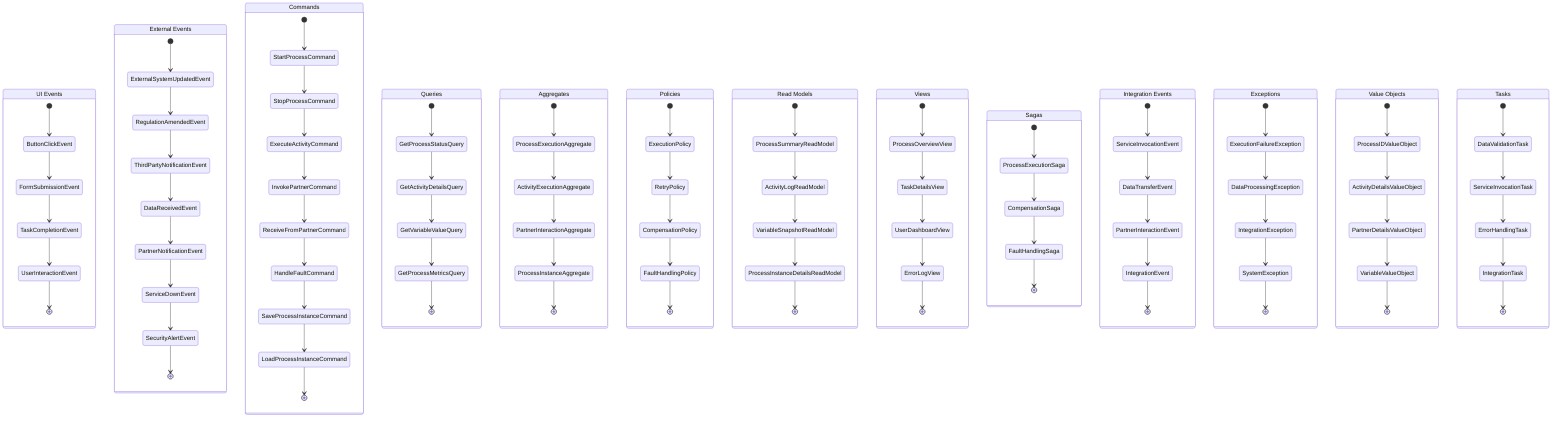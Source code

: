 stateDiagram-v2
  state "UI Events" as UI {
    [*] --> ButtonClickEvent
    ButtonClickEvent --> FormSubmissionEvent
    FormSubmissionEvent --> TaskCompletionEvent
    TaskCompletionEvent --> UserInteractionEvent
    UserInteractionEvent --> [*]
  }
  state "External Events" as EE {
    [*] --> ExternalSystemUpdatedEvent
    ExternalSystemUpdatedEvent --> RegulationAmendedEvent
    RegulationAmendedEvent --> ThirdPartyNotificationEvent
    ThirdPartyNotificationEvent --> DataReceivedEvent
    DataReceivedEvent --> PartnerNotificationEvent
    PartnerNotificationEvent --> ServiceDownEvent
    ServiceDownEvent --> SecurityAlertEvent
    SecurityAlertEvent --> [*]
  }
  state "Commands" as C {
    [*] --> StartProcessCommand
    StartProcessCommand --> StopProcessCommand
    StopProcessCommand --> ExecuteActivityCommand
    ExecuteActivityCommand --> InvokePartnerCommand
    InvokePartnerCommand --> ReceiveFromPartnerCommand
    ReceiveFromPartnerCommand --> HandleFaultCommand
    HandleFaultCommand --> SaveProcessInstanceCommand
    SaveProcessInstanceCommand --> LoadProcessInstanceCommand
    LoadProcessInstanceCommand --> [*]
  }
  state "Queries" as Q {
    [*] --> GetProcessStatusQuery
    GetProcessStatusQuery --> GetActivityDetailsQuery
    GetActivityDetailsQuery --> GetVariableValueQuery
    GetVariableValueQuery --> GetProcessMetricsQuery
    GetProcessMetricsQuery --> [*]
  }
  state "Aggregates" as A {
    [*] --> ProcessExecutionAggregate
    ProcessExecutionAggregate --> ActivityExecutionAggregate
    ActivityExecutionAggregate --> PartnerInteractionAggregate
    PartnerInteractionAggregate --> ProcessInstanceAggregate
    ProcessInstanceAggregate --> [*]
  }
  state "Policies" as P {
    [*] --> ExecutionPolicy
    ExecutionPolicy --> RetryPolicy
    RetryPolicy --> CompensationPolicy
    CompensationPolicy --> FaultHandlingPolicy
    FaultHandlingPolicy --> [*]
  }
  state "Read Models" as RM {
    [*] --> ProcessSummaryReadModel
    ProcessSummaryReadModel --> ActivityLogReadModel
    ActivityLogReadModel --> VariableSnapshotReadModel
    VariableSnapshotReadModel --> ProcessInstanceDetailsReadModel
    ProcessInstanceDetailsReadModel --> [*]
  }
  state "Views" as V {
    [*] --> ProcessOverviewView
    ProcessOverviewView --> TaskDetailsView
    TaskDetailsView --> UserDashboardView
    UserDashboardView --> ErrorLogView
    ErrorLogView --> [*]
  }
  state "Sagas" as S {
    [*] --> ProcessExecutionSaga
    ProcessExecutionSaga --> CompensationSaga
    CompensationSaga --> FaultHandlingSaga
    FaultHandlingSaga --> [*]
  }
  state "Integration Events" as IE {
    [*] --> ServiceInvocationEvent
    ServiceInvocationEvent --> DataTransferEvent
    DataTransferEvent --> PartnerInteractionEvent
    PartnerInteractionEvent --> IntegrationEvent
    IntegrationEvent --> [*]
  }
  state "Exceptions" as E {
    [*] --> ExecutionFailureException
    ExecutionFailureException --> DataProcessingException
    DataProcessingException --> IntegrationException
    IntegrationException --> SystemException
    SystemException --> [*]
  }
  state "Value Objects" as VO {
    [*] --> ProcessIDValueObject
    ProcessIDValueObject --> ActivityDetailsValueObject
    ActivityDetailsValueObject --> PartnerDetailsValueObject
    PartnerDetailsValueObject --> VariableValueObject
    VariableValueObject --> [*]
  }
  state "Tasks" as T {
    [*] --> DataValidationTask
    DataValidationTask --> ServiceInvocationTask
    ServiceInvocationTask --> ErrorHandlingTask
    ErrorHandlingTask --> IntegrationTask
    IntegrationTask --> [*]
  }